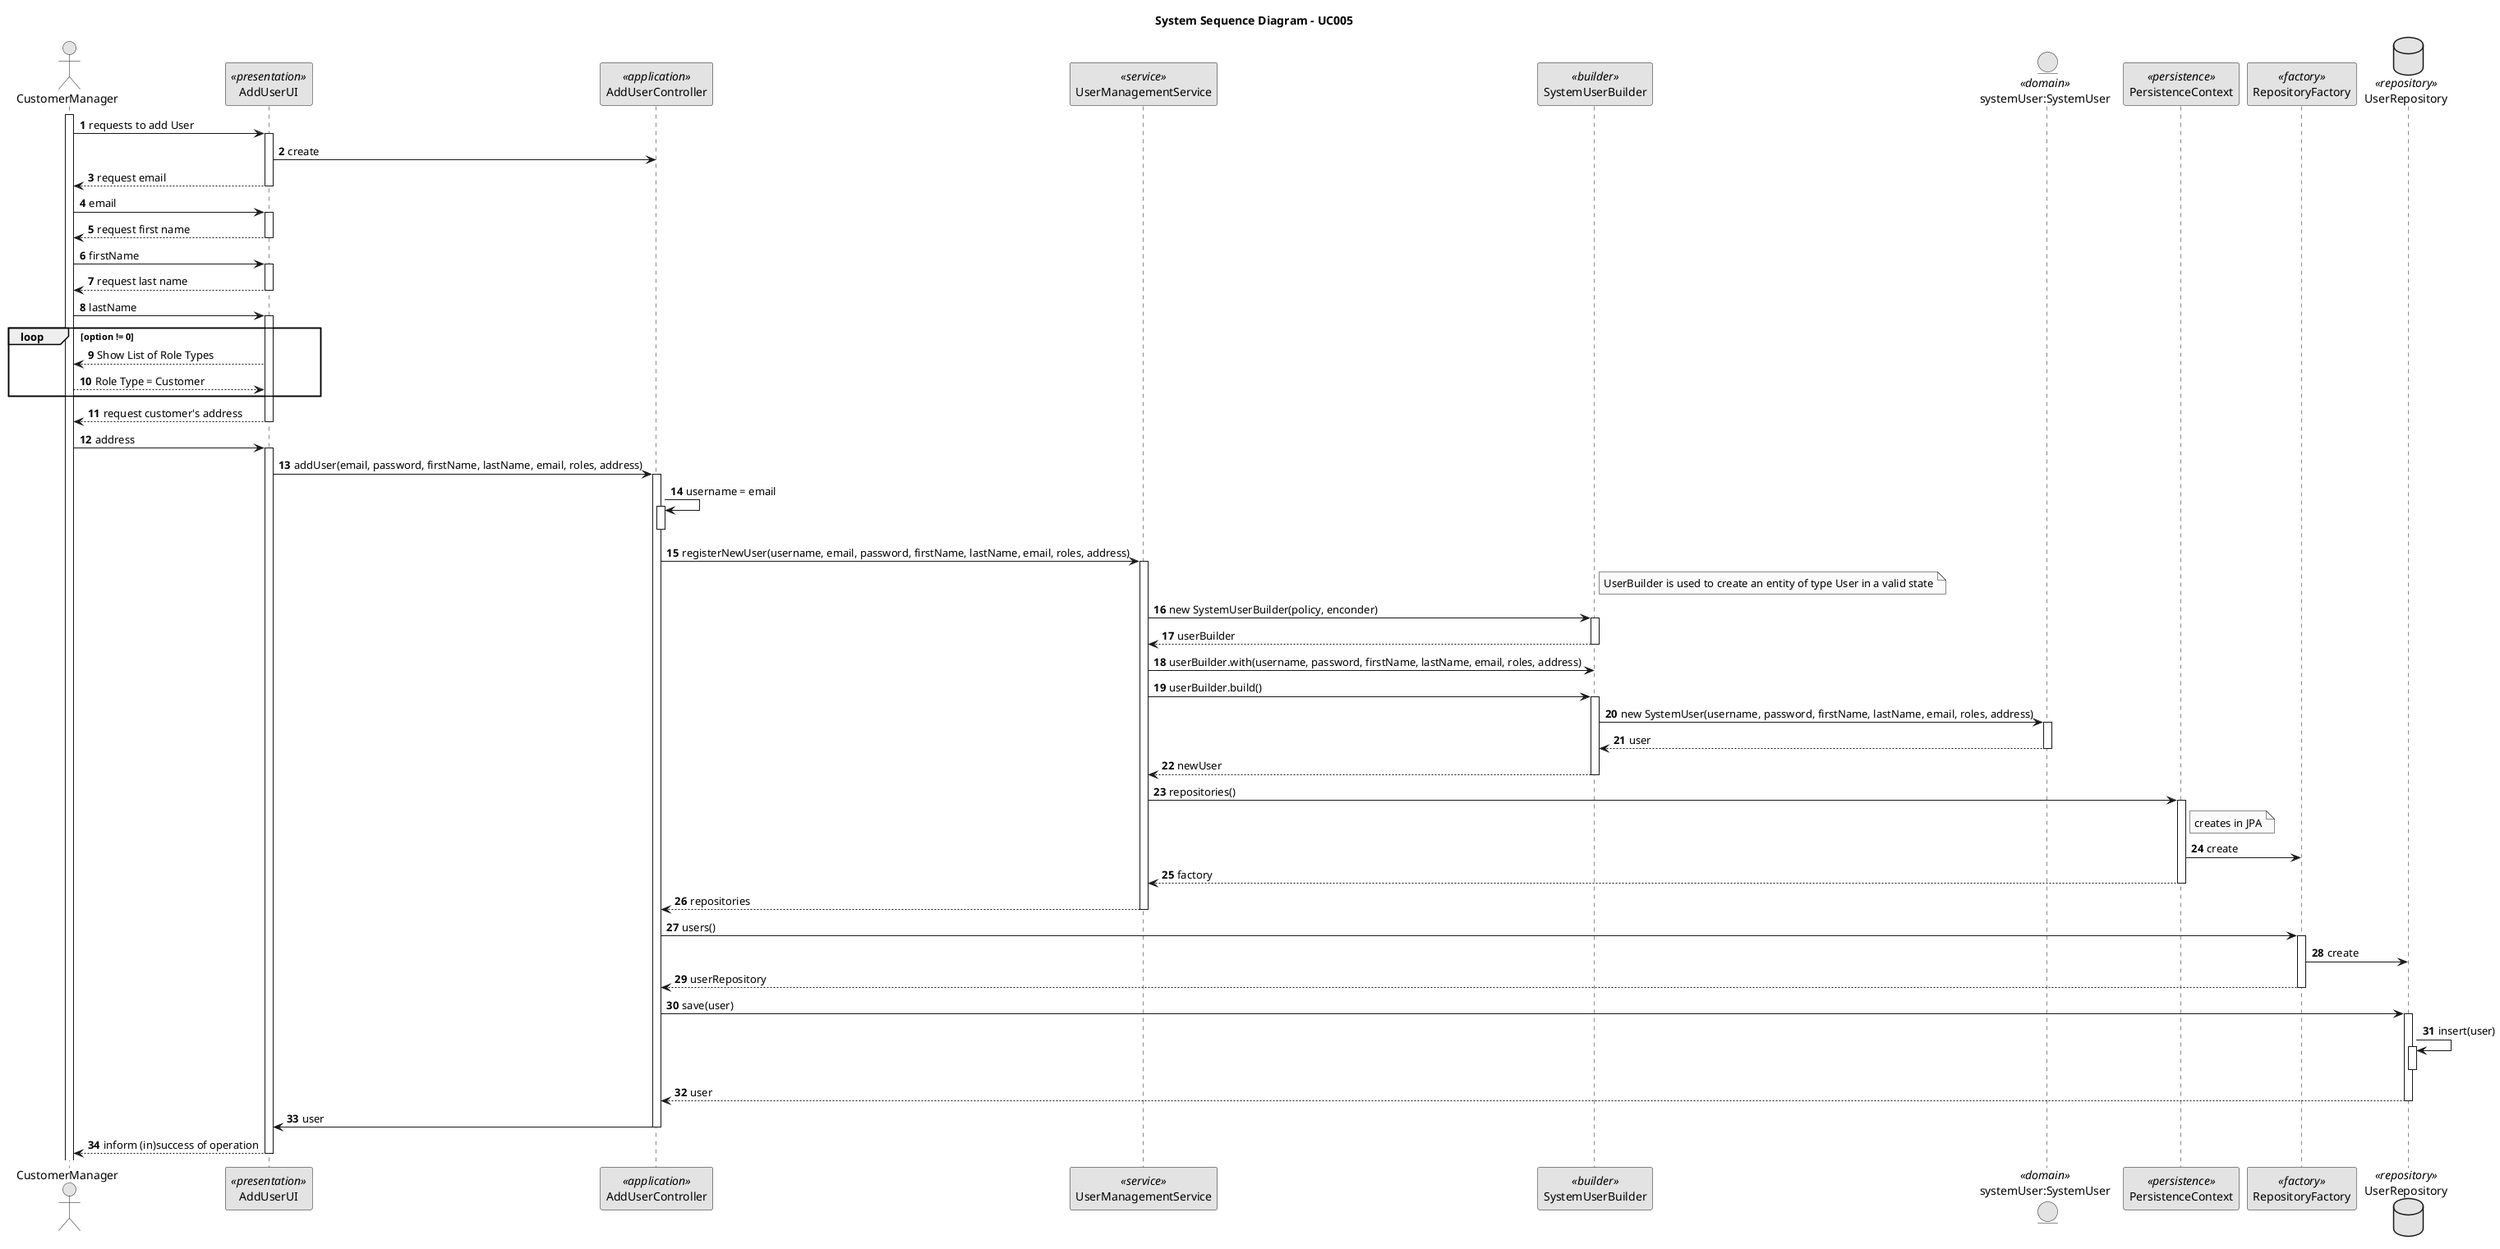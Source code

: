 @startuml
skinparam monochrome true
skinparam packageStyle rectangle
skinparam shadowing false

autonumber

title System Sequence Diagram - UC005

'hide footbox
actor CustomerManager as Actor
participant AddUserUI as UI <<presentation>>
participant AddUserController as Controller <<application>>
participant UserManagementService as Service <<service>>
participant SystemUserBuilder as Builder <<builder>>
entity "systemUser:SystemUser" as Domain <<domain>>
participant PersistenceContext as Persistence <<persistence>>
participant RepositoryFactory as Factory <<factory>>
database UserRepository as Repository <<repository>>

activate Actor
Actor -> UI: requests to add User
activate UI
    UI -> Controller: create
    UI --> Actor: request email
    deactivate UI
Actor -> UI: email
activate UI
    UI --> Actor : request first name
    deactivate UI
Actor -> UI: firstName
activate UI
    UI --> Actor : request last name
    deactivate UI
Actor -> UI: lastName
activate UI
    loop option != 0
        UI --> Actor: Show List of Role Types
        Actor --> UI: Role Type = Customer
    end
    UI --> Actor: request customer's address
    deactivate UI
Actor -> UI: address
activate UI

    UI -> Controller: addUser(email, password, firstName, lastName, email, roles, address)
    activate Controller
        Controller -> Controller: username = email
        activate Controller
        deactivate Controller
        Controller -> Service: registerNewUser(username, email, password, firstName, lastName, email, roles, address)
        activate Service
            note right of Builder:UserBuilder is used to create an entity of type User in a valid state
            Service -> Builder: new SystemUserBuilder(policy, enconder)
            activate Builder
                Builder --> Service : userBuilder
                deactivate Builder
            Service -> Builder: userBuilder.with(username, password, firstName, lastName, email, roles, address)
            Service -> Builder: userBuilder.build()
            activate Builder
                Builder -> Domain : new SystemUser(username, password, firstName, lastName, email, roles, address)
                activate Domain
                    Domain --> Builder: user
                    deactivate Domain
                Builder --> Service: newUser
                deactivate Builder
            Service -> Persistence: repositories()
                activate Persistence
                    note right of Persistence: creates in JPA
                    Persistence -> Factory: create
                    Persistence --> Service: factory
                    deactivate Persistence
                Service --> Controller: repositories
            deactivate Service

        Controller -> Factory: users()
        activate Factory
            Factory -> Repository: create
            Factory --> Controller: userRepository
        deactivate Factory

        Controller->Repository:save(user)
        activate Repository
            Repository->Repository:insert(user)
            activate Repository
                deactivate Repository
            Repository-->Controller: user
            deactivate Repository


'            Controller -> Service: new CustomerManagerBuilder(policy, encoder)
'            activate Service
'                Service --> Controller: customerManagerBuilder
'                deactivate Service
'            Controller -> Service: customerManagerBuilder.with(user)
'            Controller -> CustomerManagerRepository
'            Controller -> UserRepository: addCustomerToList(customerManager)
'
        Controller->UI: user
    deactivate Controller

        UI-->Actor: inform (in)success of operation
deactivate UI

@enduml